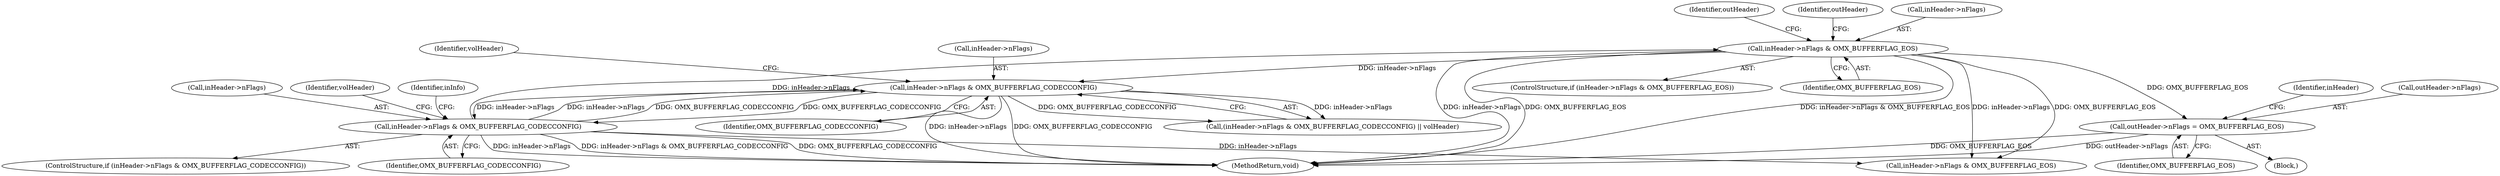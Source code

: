 digraph "0_Android_d4271b792bdad85a80e2b83ab34c4b30b74f53ec@pointer" {
"1000558" [label="(Call,outHeader->nFlags = OMX_BUFFERFLAG_EOS)"];
"1000552" [label="(Call,inHeader->nFlags & OMX_BUFFERFLAG_EOS)"];
"1000367" [label="(Call,inHeader->nFlags & OMX_BUFFERFLAG_CODECCONFIG)"];
"1000285" [label="(Call,inHeader->nFlags & OMX_BUFFERFLAG_CODECCONFIG)"];
"1000560" [label="(Identifier,outHeader)"];
"1000289" [label="(Identifier,OMX_BUFFERFLAG_CODECCONFIG)"];
"1000366" [label="(ControlStructure,if (inHeader->nFlags & OMX_BUFFERFLAG_CODECCONFIG))"];
"1000285" [label="(Call,inHeader->nFlags & OMX_BUFFERFLAG_CODECCONFIG)"];
"1000573" [label="(Identifier,inHeader)"];
"1000367" [label="(Call,inHeader->nFlags & OMX_BUFFERFLAG_CODECCONFIG)"];
"1000368" [label="(Call,inHeader->nFlags)"];
"1000558" [label="(Call,outHeader->nFlags = OMX_BUFFERFLAG_EOS)"];
"1000390" [label="(Identifier,volHeader)"];
"1000286" [label="(Call,inHeader->nFlags)"];
"1000640" [label="(MethodReturn,void)"];
"1000557" [label="(Block,)"];
"1000552" [label="(Call,inHeader->nFlags & OMX_BUFFERFLAG_EOS)"];
"1000567" [label="(Identifier,outHeader)"];
"1000187" [label="(Call,inHeader->nFlags & OMX_BUFFERFLAG_EOS)"];
"1000559" [label="(Call,outHeader->nFlags)"];
"1000375" [label="(Identifier,inInfo)"];
"1000290" [label="(Identifier,volHeader)"];
"1000553" [label="(Call,inHeader->nFlags)"];
"1000284" [label="(Call,(inHeader->nFlags & OMX_BUFFERFLAG_CODECCONFIG) || volHeader)"];
"1000371" [label="(Identifier,OMX_BUFFERFLAG_CODECCONFIG)"];
"1000551" [label="(ControlStructure,if (inHeader->nFlags & OMX_BUFFERFLAG_EOS))"];
"1000556" [label="(Identifier,OMX_BUFFERFLAG_EOS)"];
"1000562" [label="(Identifier,OMX_BUFFERFLAG_EOS)"];
"1000558" -> "1000557"  [label="AST: "];
"1000558" -> "1000562"  [label="CFG: "];
"1000559" -> "1000558"  [label="AST: "];
"1000562" -> "1000558"  [label="AST: "];
"1000573" -> "1000558"  [label="CFG: "];
"1000558" -> "1000640"  [label="DDG: OMX_BUFFERFLAG_EOS"];
"1000558" -> "1000640"  [label="DDG: outHeader->nFlags"];
"1000552" -> "1000558"  [label="DDG: OMX_BUFFERFLAG_EOS"];
"1000552" -> "1000551"  [label="AST: "];
"1000552" -> "1000556"  [label="CFG: "];
"1000553" -> "1000552"  [label="AST: "];
"1000556" -> "1000552"  [label="AST: "];
"1000560" -> "1000552"  [label="CFG: "];
"1000567" -> "1000552"  [label="CFG: "];
"1000552" -> "1000640"  [label="DDG: inHeader->nFlags"];
"1000552" -> "1000640"  [label="DDG: OMX_BUFFERFLAG_EOS"];
"1000552" -> "1000640"  [label="DDG: inHeader->nFlags & OMX_BUFFERFLAG_EOS"];
"1000552" -> "1000187"  [label="DDG: inHeader->nFlags"];
"1000552" -> "1000187"  [label="DDG: OMX_BUFFERFLAG_EOS"];
"1000552" -> "1000285"  [label="DDG: inHeader->nFlags"];
"1000367" -> "1000552"  [label="DDG: inHeader->nFlags"];
"1000367" -> "1000366"  [label="AST: "];
"1000367" -> "1000371"  [label="CFG: "];
"1000368" -> "1000367"  [label="AST: "];
"1000371" -> "1000367"  [label="AST: "];
"1000375" -> "1000367"  [label="CFG: "];
"1000390" -> "1000367"  [label="CFG: "];
"1000367" -> "1000640"  [label="DDG: inHeader->nFlags"];
"1000367" -> "1000640"  [label="DDG: inHeader->nFlags & OMX_BUFFERFLAG_CODECCONFIG"];
"1000367" -> "1000640"  [label="DDG: OMX_BUFFERFLAG_CODECCONFIG"];
"1000367" -> "1000187"  [label="DDG: inHeader->nFlags"];
"1000367" -> "1000285"  [label="DDG: inHeader->nFlags"];
"1000367" -> "1000285"  [label="DDG: OMX_BUFFERFLAG_CODECCONFIG"];
"1000285" -> "1000367"  [label="DDG: inHeader->nFlags"];
"1000285" -> "1000367"  [label="DDG: OMX_BUFFERFLAG_CODECCONFIG"];
"1000285" -> "1000284"  [label="AST: "];
"1000285" -> "1000289"  [label="CFG: "];
"1000286" -> "1000285"  [label="AST: "];
"1000289" -> "1000285"  [label="AST: "];
"1000290" -> "1000285"  [label="CFG: "];
"1000284" -> "1000285"  [label="CFG: "];
"1000285" -> "1000640"  [label="DDG: inHeader->nFlags"];
"1000285" -> "1000640"  [label="DDG: OMX_BUFFERFLAG_CODECCONFIG"];
"1000285" -> "1000284"  [label="DDG: inHeader->nFlags"];
"1000285" -> "1000284"  [label="DDG: OMX_BUFFERFLAG_CODECCONFIG"];
}
